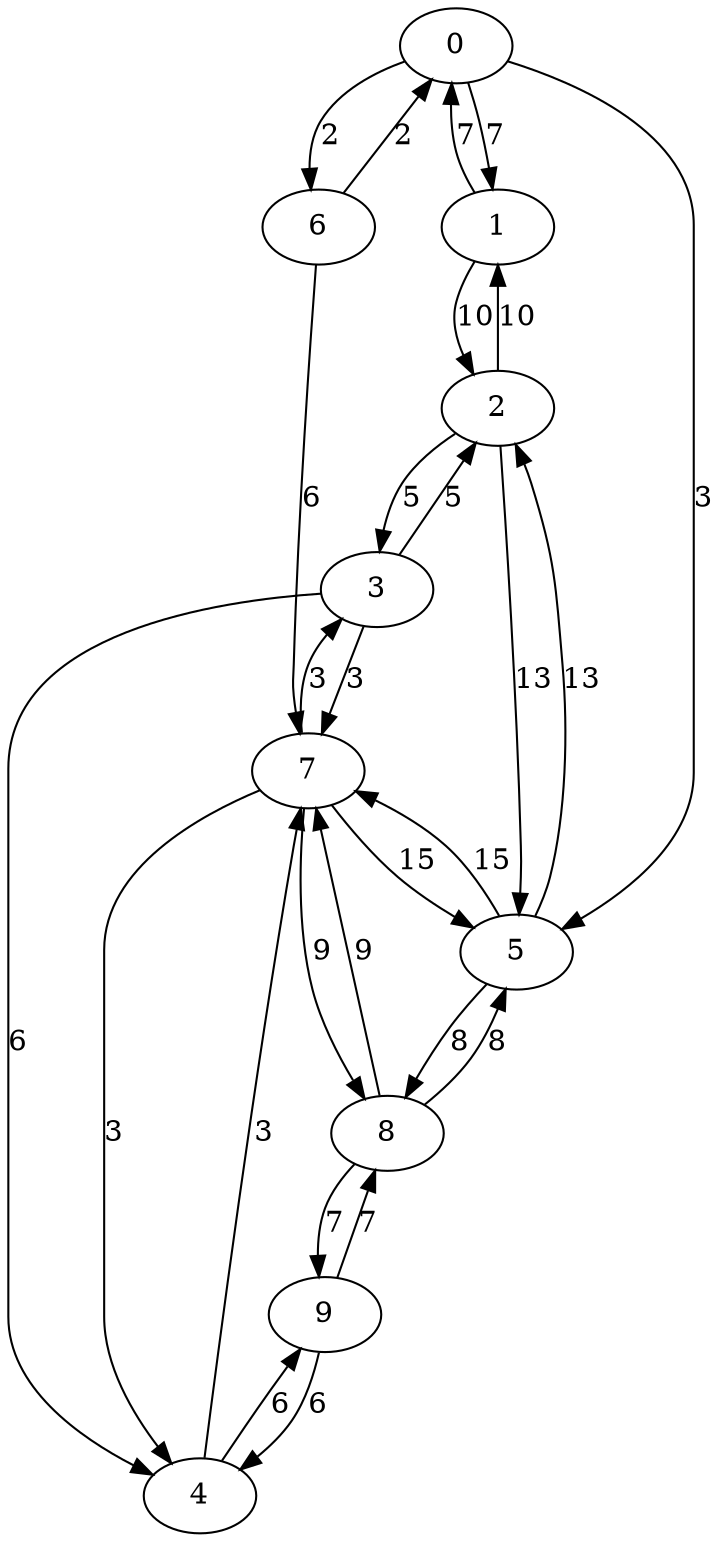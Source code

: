 digraph G {
0 -> 1 [label = "7"];
0 -> 5 [label = "3"];
0 -> 6 [label = "2"];
1 -> 0 [label = "7"];
1 -> 2 [label = "10"];
2 -> 1 [label = "10"];
2 -> 3 [label = "5"];
2 -> 5 [label = "13"];
3 -> 2 [label = "5"];
3 -> 4 [label = "6"];
3 -> 7 [label = "3"];
4 -> 7 [label = "3"];
4 -> 9 [label = "6"];
5 -> 2 [label = "13"];
5 -> 7 [label = "15"];
5 -> 8 [label = "8"];
6 -> 0 [label = "2"];
6 -> 7 [label = "6"];
7 -> 3 [label = "3"];
7 -> 4 [label = "3"];
7 -> 5 [label = "15"];
7 -> 8 [label = "9"];
8 -> 5 [label = "8"];
8 -> 7 [label = "9"];
8 -> 9 [label = "7"];
9 -> 4 [label = "6"];
9 -> 8 [label = "7"];
}